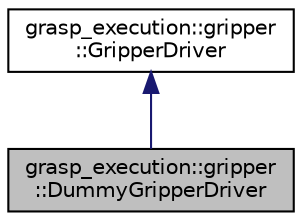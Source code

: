 digraph "grasp_execution::gripper::DummyGripperDriver"
{
 // LATEX_PDF_SIZE
  edge [fontname="Helvetica",fontsize="10",labelfontname="Helvetica",labelfontsize="10"];
  node [fontname="Helvetica",fontsize="10",shape=record];
  Node1 [label="grasp_execution::gripper\l::DummyGripperDriver",height=0.2,width=0.4,color="black", fillcolor="grey75", style="filled", fontcolor="black",tooltip=" "];
  Node2 -> Node1 [dir="back",color="midnightblue",fontsize="10",style="solid",fontname="Helvetica"];
  Node2 [label="grasp_execution::gripper\l::GripperDriver",height=0.2,width=0.4,color="black", fillcolor="white", style="filled",URL="$classgrasp__execution_1_1gripper_1_1GripperDriver.html",tooltip=" "];
}
